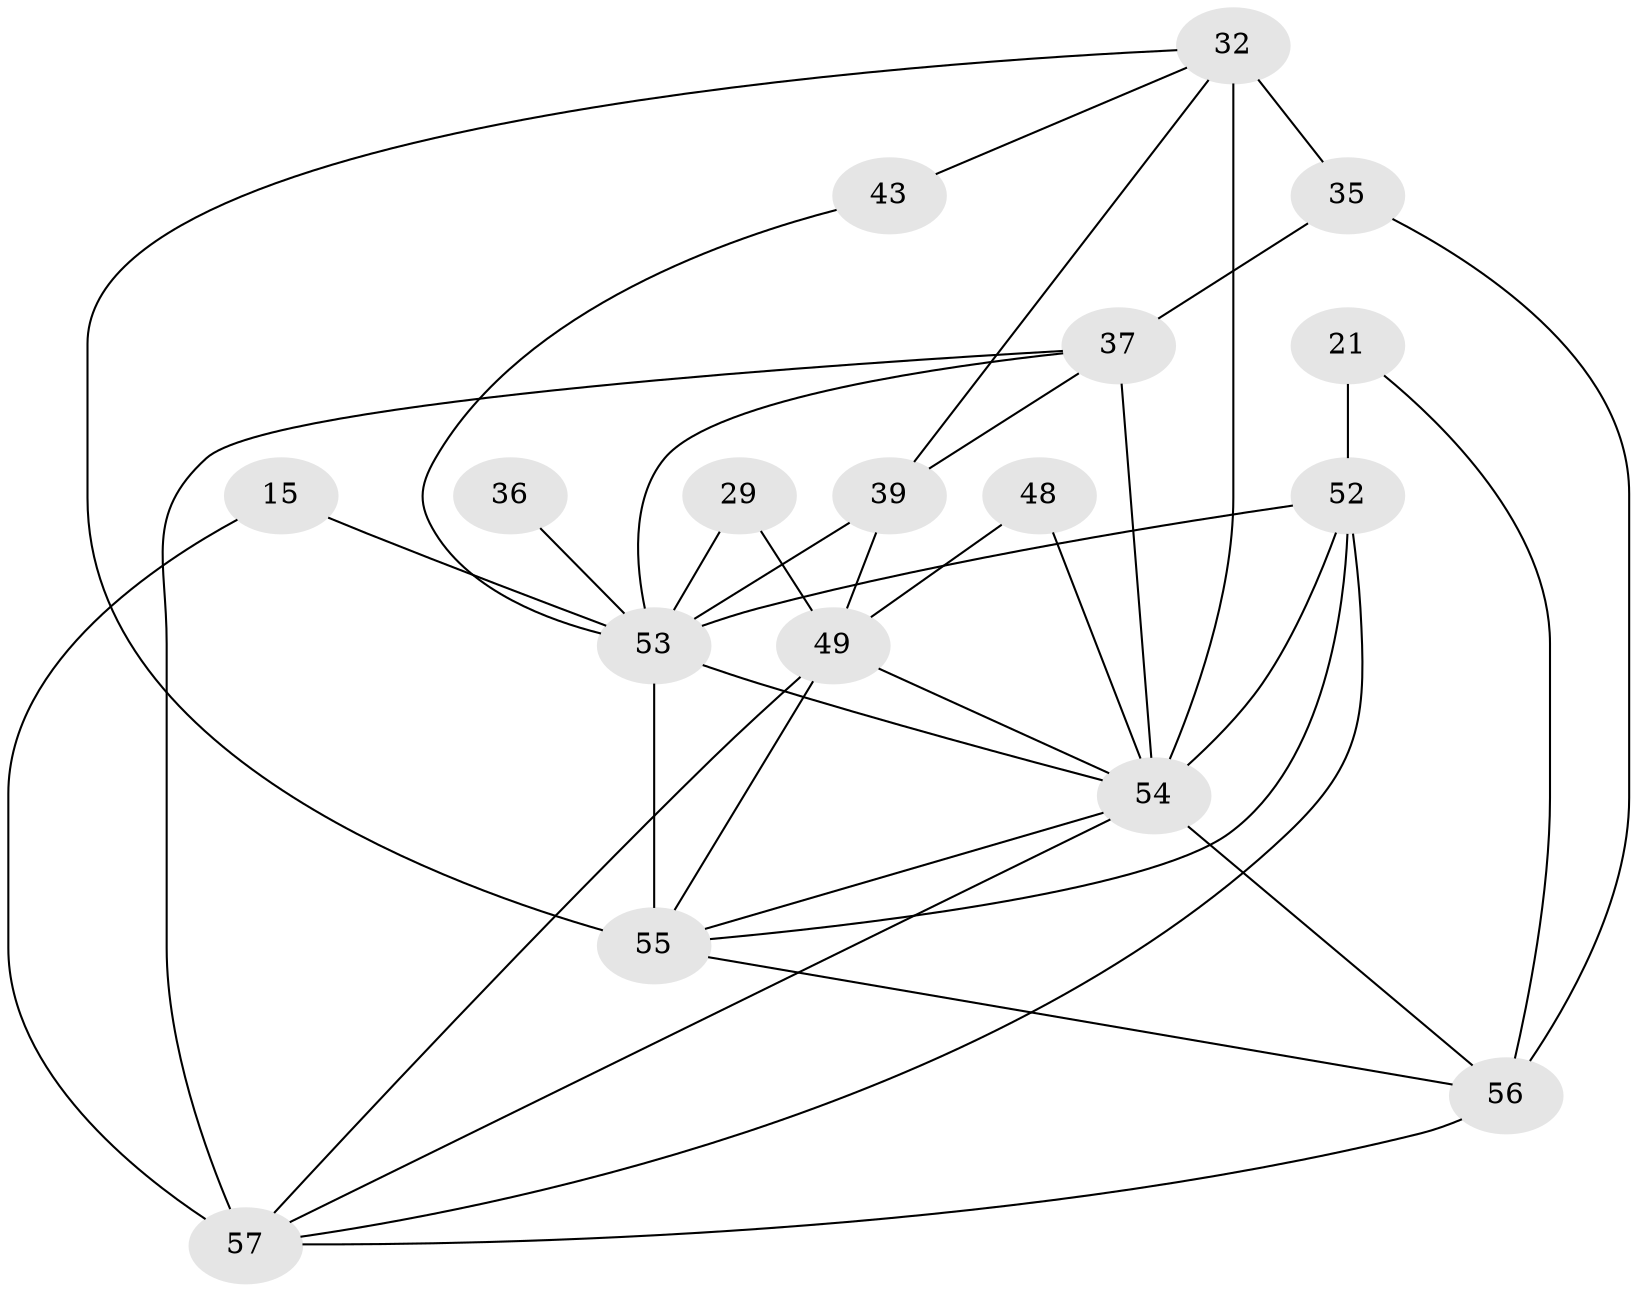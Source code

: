 // original degree distribution, {4: 0.2982456140350877, 5: 0.24561403508771928, 3: 0.24561403508771928, 7: 0.03508771929824561, 2: 0.12280701754385964, 6: 0.03508771929824561, 8: 0.017543859649122806}
// Generated by graph-tools (version 1.1) at 2025/55/03/04/25 21:55:33]
// undirected, 17 vertices, 37 edges
graph export_dot {
graph [start="1"]
  node [color=gray90,style=filled];
  15;
  21 [super="+7"];
  29;
  32 [super="+12"];
  35 [super="+22"];
  36;
  37 [super="+27+6+20"];
  39 [super="+16+38"];
  43;
  48 [super="+46"];
  49 [super="+2+14"];
  52 [super="+47"];
  53 [super="+19+25+50"];
  54 [super="+33+40+51"];
  55 [super="+41+18+42"];
  56 [super="+44+31"];
  57 [super="+5+45"];
  15 -- 57;
  15 -- 53 [weight=3];
  21 -- 52 [weight=3];
  21 -- 56;
  29 -- 49;
  29 -- 53;
  32 -- 43 [weight=2];
  32 -- 55 [weight=2];
  32 -- 35;
  32 -- 39;
  32 -- 54 [weight=5];
  35 -- 37 [weight=2];
  35 -- 56;
  36 -- 53 [weight=4];
  37 -- 57 [weight=3];
  37 -- 54 [weight=6];
  37 -- 39;
  37 -- 53;
  39 -- 53;
  39 -- 49 [weight=2];
  43 -- 53;
  48 -- 54 [weight=3];
  48 -- 49;
  49 -- 55 [weight=2];
  49 -- 54 [weight=2];
  49 -- 57 [weight=2];
  52 -- 54 [weight=3];
  52 -- 57;
  52 -- 55;
  52 -- 53 [weight=2];
  53 -- 55 [weight=5];
  53 -- 54;
  54 -- 55;
  54 -- 56;
  54 -- 57;
  55 -- 56 [weight=2];
  56 -- 57;
}
